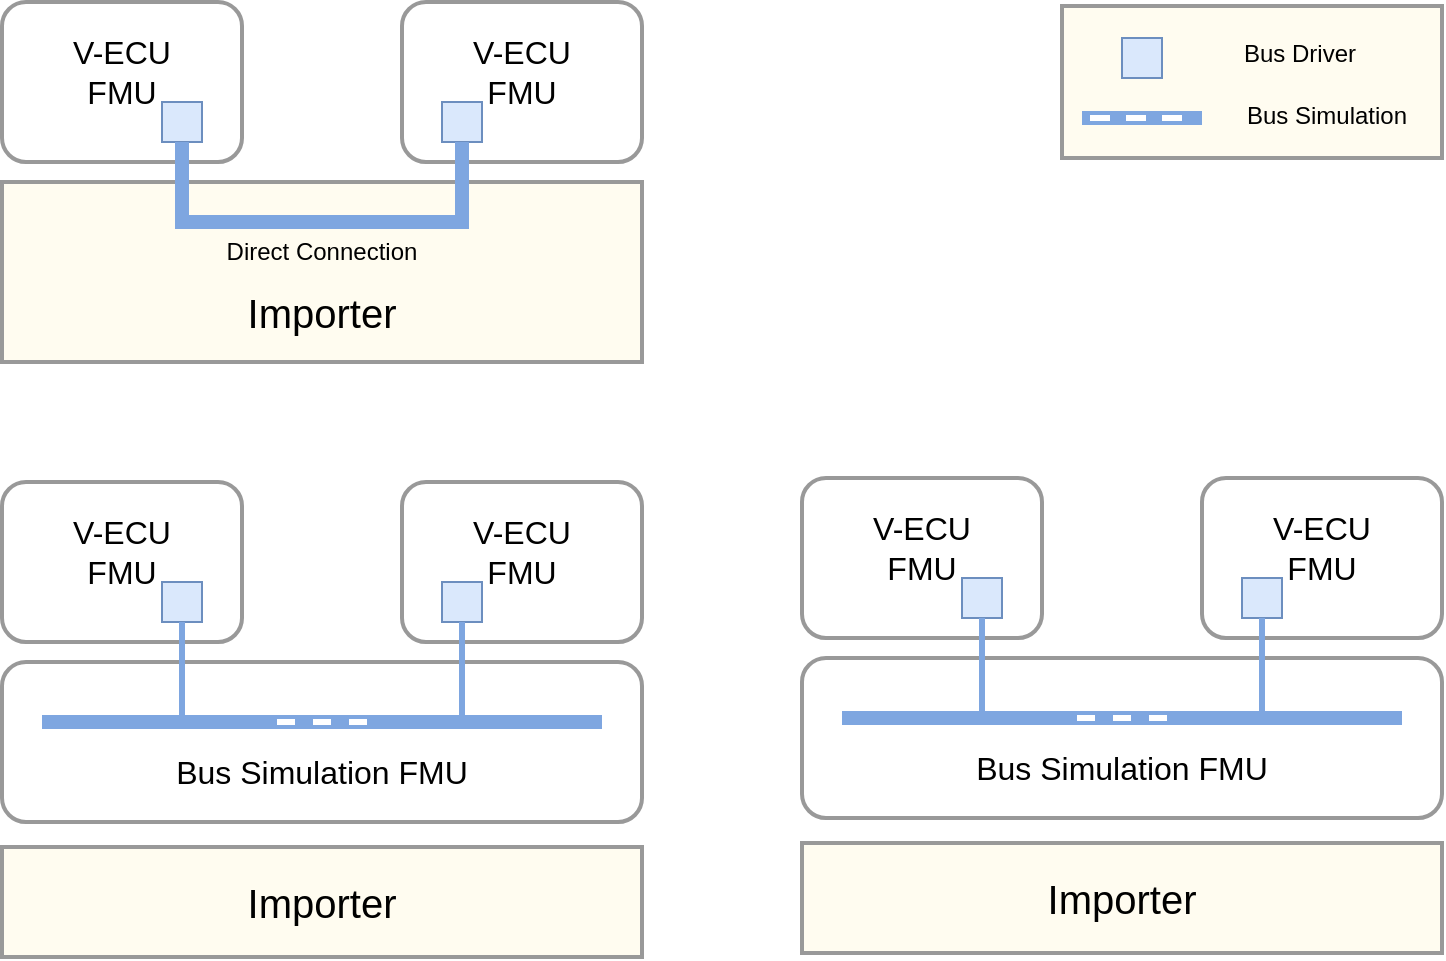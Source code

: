 <mxfile version="20.5.3"><diagram id="zssgmvdwZO7xPkAqMUr9" name="Page-1"><mxGraphModel dx="1344" dy="792" grid="1" gridSize="10" guides="1" tooltips="1" connect="1" arrows="1" fold="1" page="1" pageScale="1" pageWidth="850" pageHeight="1100" math="0" shadow="0"><root><mxCell id="0"/><mxCell id="1" parent="0"/><mxCell id="v5oIvpwDgeikFxTejpUY-1" value="" style="rounded=1;whiteSpace=wrap;html=1;strokeColor=#999999;strokeWidth=2;" parent="1" vertex="1"><mxGeometry x="40" y="40" width="120" height="80" as="geometry"/></mxCell><mxCell id="v5oIvpwDgeikFxTejpUY-2" value="" style="rounded=1;whiteSpace=wrap;html=1;strokeColor=#999999;strokeWidth=2;" parent="1" vertex="1"><mxGeometry x="240" y="40" width="120" height="80" as="geometry"/></mxCell><mxCell id="v5oIvpwDgeikFxTejpUY-3" value="" style="rounded=0;whiteSpace=wrap;html=1;fillColor=#FFFCF0;strokeWidth=2;perimeterSpacing=0;strokeColor=#999999;" parent="1" vertex="1"><mxGeometry x="40" y="130" width="320" height="90" as="geometry"/></mxCell><mxCell id="v5oIvpwDgeikFxTejpUY-4" value="" style="rounded=0;whiteSpace=wrap;html=1;fillColor=#dae8fc;strokeColor=#6c8ebf;" parent="1" vertex="1"><mxGeometry x="120" y="90" width="20" height="20" as="geometry"/></mxCell><mxCell id="v5oIvpwDgeikFxTejpUY-5" value="" style="rounded=0;whiteSpace=wrap;html=1;fillColor=#dae8fc;strokeColor=#6c8ebf;" parent="1" vertex="1"><mxGeometry x="260" y="90" width="20" height="20" as="geometry"/></mxCell><mxCell id="v5oIvpwDgeikFxTejpUY-10" value="&lt;font style=&quot;font-size: 20px;&quot;&gt;Importer&lt;/font&gt;" style="text;html=1;strokeColor=none;fillColor=none;align=center;verticalAlign=middle;whiteSpace=wrap;rounded=0;" parent="1" vertex="1"><mxGeometry x="170" y="180" width="60" height="30" as="geometry"/></mxCell><mxCell id="v5oIvpwDgeikFxTejpUY-15" value="&lt;div&gt;Direct Connection&lt;/div&gt;" style="text;html=1;strokeColor=none;fillColor=none;align=center;verticalAlign=middle;whiteSpace=wrap;rounded=0;" parent="1" vertex="1"><mxGeometry x="145" y="150" width="110" height="30" as="geometry"/></mxCell><mxCell id="v5oIvpwDgeikFxTejpUY-17" value="" style="endArrow=none;html=1;fontSize=20;exitX=0.5;exitY=1;exitDx=0;exitDy=0;fillColor=#b1ddf0;strokeColor=#7EA6E0;rounded=0;strokeWidth=7;entryX=0.5;entryY=1;entryDx=0;entryDy=0;" parent="1" source="v5oIvpwDgeikFxTejpUY-5" target="v5oIvpwDgeikFxTejpUY-4" edge="1"><mxGeometry width="50" height="50" relative="1" as="geometry"><mxPoint x="300" y="100" as="sourcePoint"/><mxPoint x="100" y="110" as="targetPoint"/><Array as="points"><mxPoint x="270" y="150"/><mxPoint x="130" y="150"/></Array></mxGeometry></mxCell><mxCell id="v5oIvpwDgeikFxTejpUY-18" value="&lt;div style=&quot;font-size: 16px;&quot;&gt;&lt;font style=&quot;font-size: 16px;&quot;&gt;V-ECU FMU&lt;/font&gt;&lt;/div&gt;" style="text;html=1;strokeColor=none;fillColor=none;align=center;verticalAlign=middle;whiteSpace=wrap;rounded=0;fontSize=20;" parent="1" vertex="1"><mxGeometry x="70" y="60" width="60" height="30" as="geometry"/></mxCell><mxCell id="v5oIvpwDgeikFxTejpUY-21" value="&lt;div style=&quot;font-size: 16px;&quot;&gt;&lt;font style=&quot;font-size: 16px;&quot;&gt;V-ECU FMU&lt;/font&gt;&lt;/div&gt;" style="text;html=1;strokeColor=none;fillColor=none;align=center;verticalAlign=middle;whiteSpace=wrap;rounded=0;fontSize=20;" parent="1" vertex="1"><mxGeometry x="270" y="60" width="60" height="30" as="geometry"/></mxCell><mxCell id="jdTZE79J0GMg0SBJ11uz-1" value="" style="rounded=1;whiteSpace=wrap;html=1;strokeColor=#999999;strokeWidth=2;" vertex="1" parent="1"><mxGeometry x="40" y="280" width="120" height="80" as="geometry"/></mxCell><mxCell id="jdTZE79J0GMg0SBJ11uz-2" value="" style="rounded=1;whiteSpace=wrap;html=1;strokeColor=#999999;strokeWidth=2;" vertex="1" parent="1"><mxGeometry x="240" y="280" width="120" height="80" as="geometry"/></mxCell><mxCell id="jdTZE79J0GMg0SBJ11uz-3" value="" style="rounded=0;whiteSpace=wrap;html=1;fillColor=#FFFCF0;strokeWidth=2;perimeterSpacing=0;strokeColor=#999999;" vertex="1" parent="1"><mxGeometry x="40" y="462.5" width="320" height="55" as="geometry"/></mxCell><mxCell id="jdTZE79J0GMg0SBJ11uz-4" value="" style="rounded=0;whiteSpace=wrap;html=1;fillColor=#dae8fc;strokeColor=#6c8ebf;" vertex="1" parent="1"><mxGeometry x="120" y="330" width="20" height="20" as="geometry"/></mxCell><mxCell id="jdTZE79J0GMg0SBJ11uz-5" value="" style="rounded=0;whiteSpace=wrap;html=1;fillColor=#dae8fc;strokeColor=#6c8ebf;" vertex="1" parent="1"><mxGeometry x="260" y="330" width="20" height="20" as="geometry"/></mxCell><mxCell id="jdTZE79J0GMg0SBJ11uz-6" value="&lt;font style=&quot;font-size: 20px;&quot;&gt;Importer&lt;/font&gt;" style="text;html=1;strokeColor=none;fillColor=none;align=center;verticalAlign=middle;whiteSpace=wrap;rounded=0;" vertex="1" parent="1"><mxGeometry x="170" y="475" width="60" height="30" as="geometry"/></mxCell><mxCell id="jdTZE79J0GMg0SBJ11uz-7" value="&lt;div style=&quot;font-size: 16px;&quot;&gt;&lt;font style=&quot;font-size: 16px;&quot;&gt;V-ECU FMU&lt;/font&gt;&lt;/div&gt;" style="text;html=1;strokeColor=none;fillColor=none;align=center;verticalAlign=middle;whiteSpace=wrap;rounded=0;fontSize=20;" vertex="1" parent="1"><mxGeometry x="70" y="300" width="60" height="30" as="geometry"/></mxCell><mxCell id="jdTZE79J0GMg0SBJ11uz-8" value="&lt;div style=&quot;font-size: 16px;&quot;&gt;&lt;font style=&quot;font-size: 16px;&quot;&gt;V-ECU FMU&lt;/font&gt;&lt;/div&gt;" style="text;html=1;strokeColor=none;fillColor=none;align=center;verticalAlign=middle;whiteSpace=wrap;rounded=0;fontSize=20;" vertex="1" parent="1"><mxGeometry x="270" y="300" width="60" height="30" as="geometry"/></mxCell><mxCell id="jdTZE79J0GMg0SBJ11uz-9" value="" style="rounded=1;whiteSpace=wrap;html=1;strokeColor=#999999;strokeWidth=2;" vertex="1" parent="1"><mxGeometry x="40" y="370" width="320" height="80" as="geometry"/></mxCell><mxCell id="jdTZE79J0GMg0SBJ11uz-10" value="" style="endArrow=none;html=1;fontSize=20;fillColor=#b1ddf0;strokeColor=#7EA6E0;rounded=0;strokeWidth=7;movable=1;resizable=1;rotatable=1;deletable=1;editable=1;connectable=1;" edge="1" parent="1"><mxGeometry width="50" height="50" relative="1" as="geometry"><mxPoint x="340" y="400" as="sourcePoint"/><mxPoint x="60" y="400" as="targetPoint"/><Array as="points"><mxPoint x="290" y="400"/><mxPoint x="110" y="400"/></Array></mxGeometry></mxCell><mxCell id="jdTZE79J0GMg0SBJ11uz-11" value="" style="endArrow=none;html=1;rounded=0;entryX=0.5;entryY=1;entryDx=0;entryDy=0;strokeWidth=3;strokeColor=#7EA6E0;" edge="1" parent="1" target="jdTZE79J0GMg0SBJ11uz-4"><mxGeometry width="50" height="50" relative="1" as="geometry"><mxPoint x="130" y="400" as="sourcePoint"/><mxPoint x="109.5" y="350" as="targetPoint"/></mxGeometry></mxCell><mxCell id="jdTZE79J0GMg0SBJ11uz-12" value="" style="endArrow=none;html=1;rounded=0;entryX=0.5;entryY=1;entryDx=0;entryDy=0;strokeWidth=3;strokeColor=#7EA6E0;" edge="1" parent="1" target="jdTZE79J0GMg0SBJ11uz-5"><mxGeometry width="50" height="50" relative="1" as="geometry"><mxPoint x="270" y="400" as="sourcePoint"/><mxPoint x="289.66" y="340" as="targetPoint"/></mxGeometry></mxCell><mxCell id="jdTZE79J0GMg0SBJ11uz-13" value="&lt;font style=&quot;font-size: 16px;&quot;&gt;Bus Simulation FMU&lt;/font&gt;" style="text;html=1;strokeColor=none;fillColor=none;align=center;verticalAlign=middle;whiteSpace=wrap;rounded=0;movable=1;resizable=1;rotatable=1;deletable=1;editable=1;connectable=1;" vertex="1" parent="1"><mxGeometry x="115" y="410" width="170" height="30" as="geometry"/></mxCell><mxCell id="jdTZE79J0GMg0SBJ11uz-14" value="" style="endArrow=none;html=1;rounded=0;strokeColor=#FFFFFF;strokeWidth=3;fontSize=16;dashed=1;" edge="1" parent="1"><mxGeometry width="50" height="50" relative="1" as="geometry"><mxPoint x="177.5" y="400" as="sourcePoint"/><mxPoint x="222.5" y="400" as="targetPoint"/></mxGeometry></mxCell><mxCell id="jdTZE79J0GMg0SBJ11uz-15" value="" style="rounded=1;whiteSpace=wrap;html=1;strokeColor=#999999;strokeWidth=2;" vertex="1" parent="1"><mxGeometry x="440" y="278" width="120" height="80" as="geometry"/></mxCell><mxCell id="jdTZE79J0GMg0SBJ11uz-16" value="" style="rounded=1;whiteSpace=wrap;html=1;strokeColor=#999999;strokeWidth=2;" vertex="1" parent="1"><mxGeometry x="640" y="278" width="120" height="80" as="geometry"/></mxCell><mxCell id="jdTZE79J0GMg0SBJ11uz-17" value="" style="rounded=0;whiteSpace=wrap;html=1;fillColor=#FFFCF0;strokeWidth=2;perimeterSpacing=0;strokeColor=#999999;" vertex="1" parent="1"><mxGeometry x="440" y="460.5" width="320" height="55" as="geometry"/></mxCell><mxCell id="jdTZE79J0GMg0SBJ11uz-18" value="" style="rounded=0;whiteSpace=wrap;html=1;fillColor=#dae8fc;strokeColor=#6c8ebf;" vertex="1" parent="1"><mxGeometry x="520" y="328" width="20" height="20" as="geometry"/></mxCell><mxCell id="jdTZE79J0GMg0SBJ11uz-19" value="" style="rounded=0;whiteSpace=wrap;html=1;fillColor=#dae8fc;strokeColor=#6c8ebf;" vertex="1" parent="1"><mxGeometry x="660" y="328" width="20" height="20" as="geometry"/></mxCell><mxCell id="jdTZE79J0GMg0SBJ11uz-20" value="&lt;font style=&quot;font-size: 20px;&quot;&gt;Importer&lt;/font&gt;" style="text;html=1;strokeColor=none;fillColor=none;align=center;verticalAlign=middle;whiteSpace=wrap;rounded=0;" vertex="1" parent="1"><mxGeometry x="570" y="473" width="60" height="30" as="geometry"/></mxCell><mxCell id="jdTZE79J0GMg0SBJ11uz-21" value="&lt;div style=&quot;font-size: 16px;&quot;&gt;&lt;font style=&quot;font-size: 16px;&quot;&gt;V-ECU FMU&lt;/font&gt;&lt;/div&gt;" style="text;html=1;strokeColor=none;fillColor=none;align=center;verticalAlign=middle;whiteSpace=wrap;rounded=0;fontSize=20;" vertex="1" parent="1"><mxGeometry x="470" y="298" width="60" height="30" as="geometry"/></mxCell><mxCell id="jdTZE79J0GMg0SBJ11uz-22" value="&lt;div style=&quot;font-size: 16px;&quot;&gt;&lt;font style=&quot;font-size: 16px;&quot;&gt;V-ECU FMU&lt;/font&gt;&lt;/div&gt;" style="text;html=1;strokeColor=none;fillColor=none;align=center;verticalAlign=middle;whiteSpace=wrap;rounded=0;fontSize=20;" vertex="1" parent="1"><mxGeometry x="670" y="298" width="60" height="30" as="geometry"/></mxCell><mxCell id="jdTZE79J0GMg0SBJ11uz-23" value="" style="rounded=1;whiteSpace=wrap;html=1;strokeColor=#999999;strokeWidth=2;" vertex="1" parent="1"><mxGeometry x="440" y="368" width="320" height="80" as="geometry"/></mxCell><mxCell id="jdTZE79J0GMg0SBJ11uz-24" value="" style="endArrow=none;html=1;fontSize=20;fillColor=#b1ddf0;strokeColor=#7EA6E0;rounded=0;strokeWidth=7;movable=1;resizable=1;rotatable=1;deletable=1;editable=1;connectable=1;" edge="1" parent="1"><mxGeometry width="50" height="50" relative="1" as="geometry"><mxPoint x="740" y="398" as="sourcePoint"/><mxPoint x="460" y="398" as="targetPoint"/><Array as="points"><mxPoint x="690" y="398"/><mxPoint x="510" y="398"/></Array></mxGeometry></mxCell><mxCell id="jdTZE79J0GMg0SBJ11uz-25" value="" style="endArrow=none;html=1;rounded=0;entryX=0.5;entryY=1;entryDx=0;entryDy=0;strokeWidth=3;strokeColor=#7EA6E0;" edge="1" parent="1" target="jdTZE79J0GMg0SBJ11uz-18"><mxGeometry width="50" height="50" relative="1" as="geometry"><mxPoint x="530" y="398" as="sourcePoint"/><mxPoint x="509.5" y="348" as="targetPoint"/></mxGeometry></mxCell><mxCell id="jdTZE79J0GMg0SBJ11uz-26" value="" style="endArrow=none;html=1;rounded=0;entryX=0.5;entryY=1;entryDx=0;entryDy=0;strokeWidth=3;strokeColor=#7EA6E0;" edge="1" parent="1" target="jdTZE79J0GMg0SBJ11uz-19"><mxGeometry width="50" height="50" relative="1" as="geometry"><mxPoint x="670" y="398" as="sourcePoint"/><mxPoint x="689.66" y="338" as="targetPoint"/></mxGeometry></mxCell><mxCell id="jdTZE79J0GMg0SBJ11uz-27" value="&lt;font style=&quot;font-size: 16px;&quot;&gt;Bus Simulation FMU&lt;/font&gt;" style="text;html=1;strokeColor=none;fillColor=none;align=center;verticalAlign=middle;whiteSpace=wrap;rounded=0;movable=1;resizable=1;rotatable=1;deletable=1;editable=1;connectable=1;" vertex="1" parent="1"><mxGeometry x="515" y="408" width="170" height="30" as="geometry"/></mxCell><mxCell id="jdTZE79J0GMg0SBJ11uz-28" value="" style="endArrow=none;html=1;rounded=0;strokeColor=#FFFFFF;strokeWidth=3;fontSize=16;dashed=1;" edge="1" parent="1"><mxGeometry width="50" height="50" relative="1" as="geometry"><mxPoint x="577.5" y="398" as="sourcePoint"/><mxPoint x="622.5" y="398" as="targetPoint"/></mxGeometry></mxCell><mxCell id="jdTZE79J0GMg0SBJ11uz-29" value="" style="rounded=0;whiteSpace=wrap;html=1;fillColor=#FFFCF0;strokeWidth=2;perimeterSpacing=0;strokeColor=#999999;" vertex="1" parent="1"><mxGeometry x="570" y="42" width="190" height="76" as="geometry"/></mxCell><mxCell id="jdTZE79J0GMg0SBJ11uz-30" value="" style="rounded=0;whiteSpace=wrap;html=1;fillColor=#dae8fc;strokeColor=#6c8ebf;" vertex="1" parent="1"><mxGeometry x="600" y="58" width="20" height="20" as="geometry"/></mxCell><mxCell id="jdTZE79J0GMg0SBJ11uz-31" value="" style="endArrow=none;html=1;fontSize=20;fillColor=#b1ddf0;strokeColor=#7EA6E0;rounded=0;strokeWidth=7;movable=1;resizable=1;rotatable=1;deletable=1;editable=1;connectable=1;" edge="1" parent="1"><mxGeometry width="50" height="50" relative="1" as="geometry"><mxPoint x="640" y="98" as="sourcePoint"/><mxPoint x="580" y="98" as="targetPoint"/><Array as="points"><mxPoint x="590" y="98"/><mxPoint x="620" y="98"/></Array></mxGeometry></mxCell><mxCell id="jdTZE79J0GMg0SBJ11uz-32" value="" style="endArrow=none;html=1;rounded=0;strokeColor=#FFFFFF;strokeWidth=3;fontSize=16;dashed=1;" edge="1" parent="1"><mxGeometry width="50" height="50" relative="1" as="geometry"><mxPoint x="630" y="98" as="sourcePoint"/><mxPoint x="630" y="98" as="targetPoint"/><Array as="points"><mxPoint x="580" y="98"/></Array></mxGeometry></mxCell><mxCell id="jdTZE79J0GMg0SBJ11uz-33" value="&lt;div&gt;Bus Driver&lt;/div&gt;" style="text;html=1;strokeColor=none;fillColor=none;align=center;verticalAlign=middle;whiteSpace=wrap;rounded=0;" vertex="1" parent="1"><mxGeometry x="654" y="51" width="70" height="30" as="geometry"/></mxCell><mxCell id="jdTZE79J0GMg0SBJ11uz-34" value="&lt;div&gt;Bus Simulation&lt;/div&gt;" style="text;html=1;strokeColor=none;fillColor=none;align=center;verticalAlign=middle;whiteSpace=wrap;rounded=0;" vertex="1" parent="1"><mxGeometry x="655" y="82" width="95" height="30" as="geometry"/></mxCell></root></mxGraphModel></diagram></mxfile>